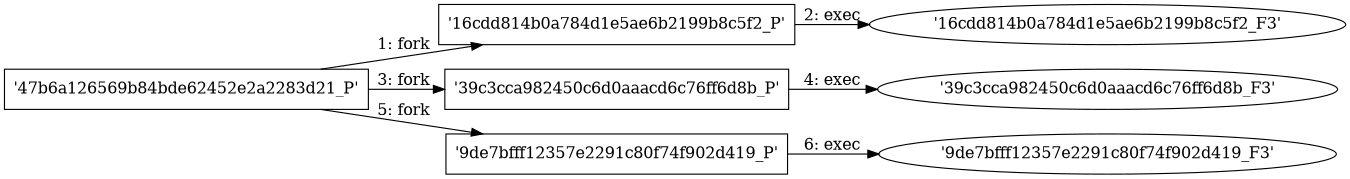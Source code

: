 digraph "D:\Learning\Paper\apt\基于CTI的攻击预警\Dataset\攻击图\ASGfromALLCTI\Security Intelligence Report v10.dot" {
rankdir="LR"
size="9"
fixedsize="false"
splines="true"
nodesep=0.3
ranksep=0
fontsize=10
overlap="scalexy"
engine= "neato"
	"'47b6a126569b84bde62452e2a2283d21_P'" [node_type=Process shape=box]
	"'16cdd814b0a784d1e5ae6b2199b8c5f2_P'" [node_type=Process shape=box]
	"'47b6a126569b84bde62452e2a2283d21_P'" -> "'16cdd814b0a784d1e5ae6b2199b8c5f2_P'" [label="1: fork"]
	"'16cdd814b0a784d1e5ae6b2199b8c5f2_P'" [node_type=Process shape=box]
	"'16cdd814b0a784d1e5ae6b2199b8c5f2_F3'" [node_type=File shape=ellipse]
	"'16cdd814b0a784d1e5ae6b2199b8c5f2_P'" -> "'16cdd814b0a784d1e5ae6b2199b8c5f2_F3'" [label="2: exec"]
	"'47b6a126569b84bde62452e2a2283d21_P'" [node_type=Process shape=box]
	"'39c3cca982450c6d0aaacd6c76ff6d8b_P'" [node_type=Process shape=box]
	"'47b6a126569b84bde62452e2a2283d21_P'" -> "'39c3cca982450c6d0aaacd6c76ff6d8b_P'" [label="3: fork"]
	"'39c3cca982450c6d0aaacd6c76ff6d8b_P'" [node_type=Process shape=box]
	"'39c3cca982450c6d0aaacd6c76ff6d8b_F3'" [node_type=File shape=ellipse]
	"'39c3cca982450c6d0aaacd6c76ff6d8b_P'" -> "'39c3cca982450c6d0aaacd6c76ff6d8b_F3'" [label="4: exec"]
	"'47b6a126569b84bde62452e2a2283d21_P'" [node_type=Process shape=box]
	"'9de7bfff12357e2291c80f74f902d419_P'" [node_type=Process shape=box]
	"'47b6a126569b84bde62452e2a2283d21_P'" -> "'9de7bfff12357e2291c80f74f902d419_P'" [label="5: fork"]
	"'9de7bfff12357e2291c80f74f902d419_P'" [node_type=Process shape=box]
	"'9de7bfff12357e2291c80f74f902d419_F3'" [node_type=File shape=ellipse]
	"'9de7bfff12357e2291c80f74f902d419_P'" -> "'9de7bfff12357e2291c80f74f902d419_F3'" [label="6: exec"]
}
